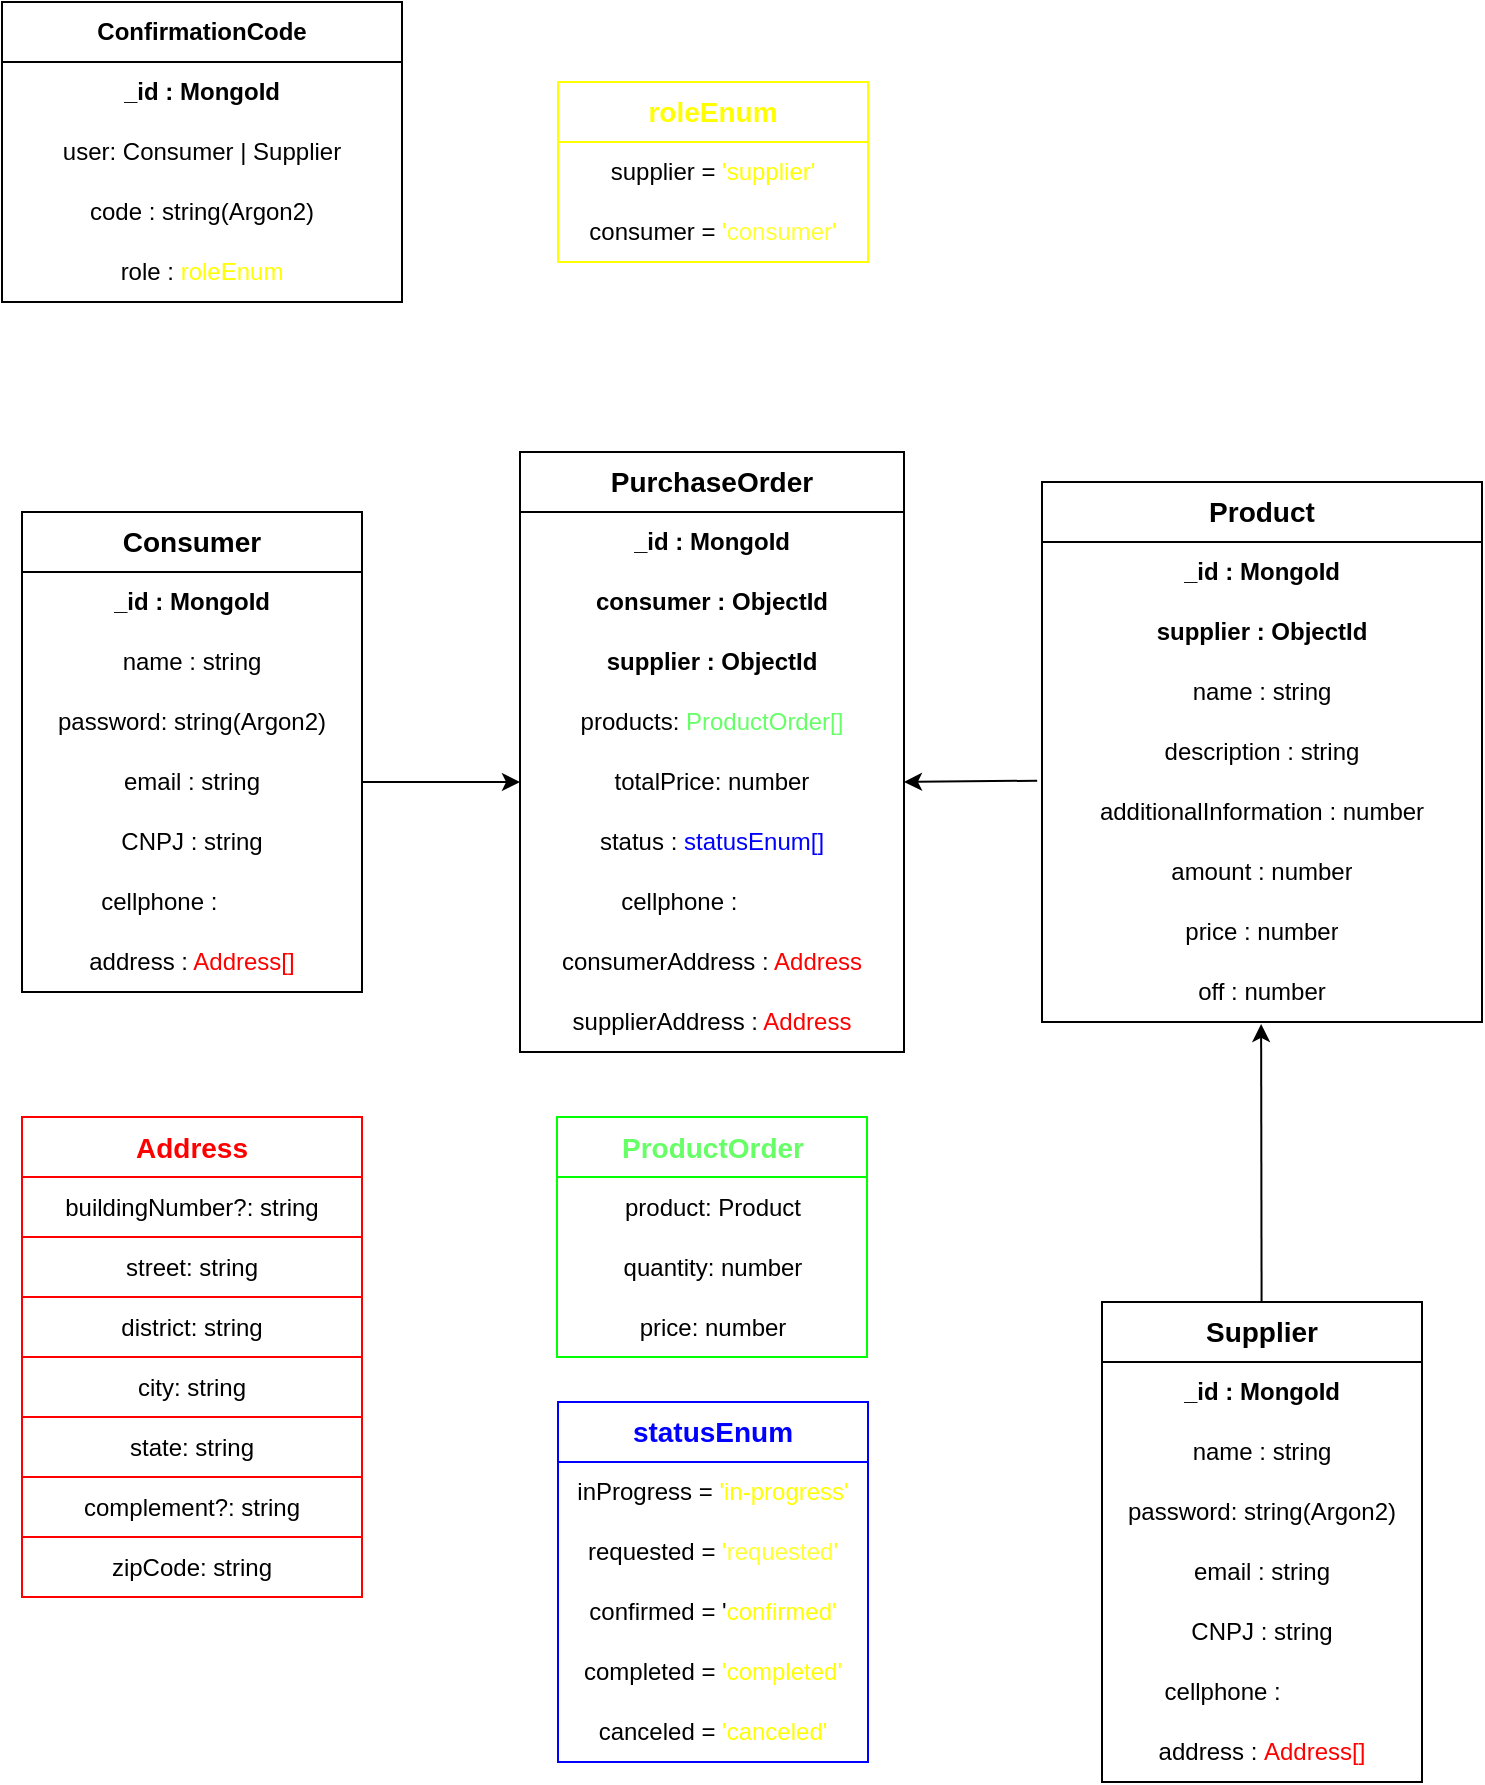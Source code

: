 <mxfile>
    <diagram id="f8TwDAOpTOypxwt7m_-x" name="V0">
        <mxGraphModel dx="1179" dy="391" grid="1" gridSize="10" guides="1" tooltips="1" connect="1" arrows="1" fold="1" page="1" pageScale="1" pageWidth="850" pageHeight="1100" math="0" shadow="0">
            <root>
                <mxCell id="0"/>
                <mxCell id="1" parent="0"/>
                <mxCell id="33" value="&lt;b&gt;ConfirmationCode&lt;/b&gt;" style="swimlane;fontStyle=0;childLayout=stackLayout;horizontal=1;startSize=30;horizontalStack=0;resizeParent=1;resizeParentMax=0;resizeLast=0;collapsible=1;marginBottom=0;whiteSpace=wrap;html=1;align=center;" parent="1" vertex="1">
                    <mxGeometry x="70" y="70" width="200" height="150" as="geometry"/>
                </mxCell>
                <mxCell id="45" value="&lt;b&gt;_id : MongoId&lt;/b&gt;" style="text;strokeColor=none;fillColor=none;align=center;verticalAlign=middle;spacingLeft=4;spacingRight=4;overflow=hidden;points=[[0,0.5],[1,0.5]];portConstraint=eastwest;rotatable=0;whiteSpace=wrap;html=1;" parent="33" vertex="1">
                    <mxGeometry y="30" width="200" height="30" as="geometry"/>
                </mxCell>
                <mxCell id="34" value="user: Consumer | Supplier" style="text;strokeColor=none;fillColor=none;align=center;verticalAlign=middle;spacingLeft=4;spacingRight=4;overflow=hidden;points=[[0,0.5],[1,0.5]];portConstraint=eastwest;rotatable=0;whiteSpace=wrap;html=1;" parent="33" vertex="1">
                    <mxGeometry y="60" width="200" height="30" as="geometry"/>
                </mxCell>
                <mxCell id="35" value="code : string(Argon2)" style="text;strokeColor=none;fillColor=none;align=center;verticalAlign=middle;spacingLeft=4;spacingRight=4;overflow=hidden;points=[[0,0.5],[1,0.5]];portConstraint=eastwest;rotatable=0;whiteSpace=wrap;html=1;" parent="33" vertex="1">
                    <mxGeometry y="90" width="200" height="30" as="geometry"/>
                </mxCell>
                <mxCell id="85" value="role : &lt;font color=&quot;#ffff00&quot;&gt;roleEnum&lt;/font&gt;" style="text;strokeColor=none;fillColor=none;align=center;verticalAlign=middle;spacingLeft=4;spacingRight=4;overflow=hidden;points=[[0,0.5],[1,0.5]];portConstraint=eastwest;rotatable=0;whiteSpace=wrap;html=1;" parent="33" vertex="1">
                    <mxGeometry y="120" width="200" height="30" as="geometry"/>
                </mxCell>
                <mxCell id="124" value="" style="edgeStyle=none;html=1;fontColor=#FF0000;entryX=0;entryY=0.5;entryDx=0;entryDy=0;exitX=1;exitY=0.5;exitDx=0;exitDy=0;" parent="1" source="44" target="92" edge="1">
                    <mxGeometry relative="1" as="geometry"/>
                </mxCell>
                <mxCell id="38" value="&lt;b&gt;&lt;font style=&quot;font-size: 14px;&quot;&gt;Consumer&lt;/font&gt;&lt;/b&gt;" style="swimlane;fontStyle=0;childLayout=stackLayout;horizontal=1;startSize=30;horizontalStack=0;resizeParent=1;resizeParentMax=0;resizeLast=0;collapsible=1;marginBottom=0;whiteSpace=wrap;html=1;align=center;" parent="1" vertex="1">
                    <mxGeometry x="80" y="325" width="170" height="240" as="geometry"/>
                </mxCell>
                <mxCell id="39" value="&lt;b&gt;_id :&amp;nbsp;&lt;/b&gt;&lt;b&gt;MongoId&lt;/b&gt;" style="text;strokeColor=none;fillColor=none;align=center;verticalAlign=middle;spacingLeft=4;spacingRight=4;overflow=hidden;points=[[0,0.5],[1,0.5]];portConstraint=eastwest;rotatable=0;whiteSpace=wrap;html=1;" parent="38" vertex="1">
                    <mxGeometry y="30" width="170" height="30" as="geometry"/>
                </mxCell>
                <mxCell id="40" value="name : string" style="text;strokeColor=none;fillColor=none;align=center;verticalAlign=middle;spacingLeft=4;spacingRight=4;overflow=hidden;points=[[0,0.5],[1,0.5]];portConstraint=eastwest;rotatable=0;whiteSpace=wrap;html=1;" parent="38" vertex="1">
                    <mxGeometry y="60" width="170" height="30" as="geometry"/>
                </mxCell>
                <mxCell id="83" value="password: string(Argon2)" style="text;strokeColor=none;fillColor=none;align=center;verticalAlign=middle;spacingLeft=4;spacingRight=4;overflow=hidden;points=[[0,0.5],[1,0.5]];portConstraint=eastwest;rotatable=0;whiteSpace=wrap;html=1;" parent="38" vertex="1">
                    <mxGeometry y="90" width="170" height="30" as="geometry"/>
                </mxCell>
                <mxCell id="44" value="email : string" style="text;strokeColor=none;fillColor=none;align=center;verticalAlign=middle;spacingLeft=4;spacingRight=4;overflow=hidden;points=[[0,0.5],[1,0.5]];portConstraint=eastwest;rotatable=0;whiteSpace=wrap;html=1;" parent="38" vertex="1">
                    <mxGeometry y="120" width="170" height="30" as="geometry"/>
                </mxCell>
                <mxCell id="46" value="CNPJ : string" style="text;strokeColor=none;fillColor=none;align=center;verticalAlign=middle;spacingLeft=4;spacingRight=4;overflow=hidden;points=[[0,0.5],[1,0.5]];portConstraint=eastwest;rotatable=0;whiteSpace=wrap;html=1;" parent="38" vertex="1">
                    <mxGeometry y="150" width="170" height="30" as="geometry"/>
                </mxCell>
                <mxCell id="127" value="cellphone : &lt;font color=&quot;#ffffff&quot;&gt;string&lt;/font&gt;" style="text;strokeColor=none;fillColor=none;align=center;verticalAlign=middle;spacingLeft=4;spacingRight=4;overflow=hidden;points=[[0,0.5],[1,0.5]];portConstraint=eastwest;rotatable=0;whiteSpace=wrap;html=1;" parent="38" vertex="1">
                    <mxGeometry y="180" width="170" height="30" as="geometry"/>
                </mxCell>
                <mxCell id="123" value="address : &lt;font color=&quot;#ff0000&quot;&gt;Address[]&lt;/font&gt;" style="text;strokeColor=none;fillColor=none;align=center;verticalAlign=middle;spacingLeft=4;spacingRight=4;overflow=hidden;points=[[0,0.5],[1,0.5]];portConstraint=eastwest;rotatable=0;whiteSpace=wrap;html=1;" parent="38" vertex="1">
                    <mxGeometry y="210" width="170" height="30" as="geometry"/>
                </mxCell>
                <mxCell id="119" value="" style="edgeStyle=none;html=1;fontColor=#FF0000;entryX=0.498;entryY=1.033;entryDx=0;entryDy=0;entryPerimeter=0;" parent="1" source="49" target="101" edge="1">
                    <mxGeometry relative="1" as="geometry">
                        <mxPoint x="700" y="590" as="targetPoint"/>
                    </mxGeometry>
                </mxCell>
                <mxCell id="49" value="&lt;b&gt;&lt;font style=&quot;font-size: 14px;&quot;&gt;Supplier&lt;/font&gt;&lt;/b&gt;" style="swimlane;fontStyle=0;childLayout=stackLayout;horizontal=1;startSize=30;horizontalStack=0;resizeParent=1;resizeParentMax=0;resizeLast=0;collapsible=1;marginBottom=0;whiteSpace=wrap;html=1;align=center;" parent="1" vertex="1">
                    <mxGeometry x="620" y="720" width="160" height="240" as="geometry"/>
                </mxCell>
                <mxCell id="50" value="_id :&amp;nbsp;&lt;b&gt;MongoId&lt;/b&gt;" style="text;strokeColor=none;fillColor=none;align=center;verticalAlign=middle;spacingLeft=4;spacingRight=4;overflow=hidden;points=[[0,0.5],[1,0.5]];portConstraint=eastwest;rotatable=0;whiteSpace=wrap;html=1;fontStyle=1" parent="49" vertex="1">
                    <mxGeometry y="30" width="160" height="30" as="geometry"/>
                </mxCell>
                <mxCell id="51" value="name : string" style="text;strokeColor=none;fillColor=none;align=center;verticalAlign=middle;spacingLeft=4;spacingRight=4;overflow=hidden;points=[[0,0.5],[1,0.5]];portConstraint=eastwest;rotatable=0;whiteSpace=wrap;html=1;" parent="49" vertex="1">
                    <mxGeometry y="60" width="160" height="30" as="geometry"/>
                </mxCell>
                <mxCell id="84" value="password: string(Argon2)" style="text;strokeColor=none;fillColor=none;align=center;verticalAlign=middle;spacingLeft=4;spacingRight=4;overflow=hidden;points=[[0,0.5],[1,0.5]];portConstraint=eastwest;rotatable=0;whiteSpace=wrap;html=1;" parent="49" vertex="1">
                    <mxGeometry y="90" width="160" height="30" as="geometry"/>
                </mxCell>
                <mxCell id="52" value="email : string" style="text;strokeColor=none;fillColor=none;align=center;verticalAlign=middle;spacingLeft=4;spacingRight=4;overflow=hidden;points=[[0,0.5],[1,0.5]];portConstraint=eastwest;rotatable=0;whiteSpace=wrap;html=1;" parent="49" vertex="1">
                    <mxGeometry y="120" width="160" height="30" as="geometry"/>
                </mxCell>
                <mxCell id="53" value="CNPJ : string" style="text;strokeColor=none;fillColor=none;align=center;verticalAlign=middle;spacingLeft=4;spacingRight=4;overflow=hidden;points=[[0,0.5],[1,0.5]];portConstraint=eastwest;rotatable=0;whiteSpace=wrap;html=1;" parent="49" vertex="1">
                    <mxGeometry y="150" width="160" height="30" as="geometry"/>
                </mxCell>
                <mxCell id="126" value="cellphone : &lt;font color=&quot;#ffffff&quot;&gt;string[]&lt;/font&gt;" style="text;strokeColor=none;fillColor=none;align=center;verticalAlign=middle;spacingLeft=4;spacingRight=4;overflow=hidden;points=[[0,0.5],[1,0.5]];portConstraint=eastwest;rotatable=0;whiteSpace=wrap;html=1;" parent="49" vertex="1">
                    <mxGeometry y="180" width="160" height="30" as="geometry"/>
                </mxCell>
                <mxCell id="56" value="address :&amp;nbsp;&lt;span style=&quot;color: rgb(255, 0, 0);&quot;&gt;Addr&lt;/span&gt;&lt;span style=&quot;color: rgb(255, 0, 0);&quot;&gt;ess[]&lt;/span&gt;" style="text;strokeColor=none;fillColor=none;align=center;verticalAlign=middle;spacingLeft=4;spacingRight=4;overflow=hidden;points=[[0,0.5],[1,0.5]];portConstraint=eastwest;rotatable=0;whiteSpace=wrap;html=1;" parent="49" vertex="1">
                    <mxGeometry y="210" width="160" height="30" as="geometry"/>
                </mxCell>
                <mxCell id="125" value="" style="edgeStyle=none;html=1;fontColor=#FF0000;entryX=1;entryY=0.5;entryDx=0;entryDy=0;exitX=-0.011;exitY=-0.022;exitDx=0;exitDy=0;exitPerimeter=0;" parent="1" source="113" target="92" edge="1">
                    <mxGeometry relative="1" as="geometry">
                        <mxPoint x="521" y="400" as="targetPoint"/>
                    </mxGeometry>
                </mxCell>
                <mxCell id="58" value="&lt;b&gt;&lt;font style=&quot;font-size: 14px;&quot;&gt;Product&lt;/font&gt;&lt;/b&gt;" style="swimlane;fontStyle=0;childLayout=stackLayout;horizontal=1;startSize=30;horizontalStack=0;resizeParent=1;resizeParentMax=0;resizeLast=0;collapsible=1;marginBottom=0;whiteSpace=wrap;html=1;align=center;" parent="1" vertex="1">
                    <mxGeometry x="590" y="310" width="220" height="270" as="geometry"/>
                </mxCell>
                <mxCell id="59" value="_id :&amp;nbsp;&lt;b&gt;MongoId&lt;/b&gt;" style="text;strokeColor=none;fillColor=none;align=center;verticalAlign=middle;spacingLeft=4;spacingRight=4;overflow=hidden;points=[[0,0.5],[1,0.5]];portConstraint=eastwest;rotatable=0;whiteSpace=wrap;html=1;fontStyle=1" parent="58" vertex="1">
                    <mxGeometry y="30" width="220" height="30" as="geometry"/>
                </mxCell>
                <mxCell id="60" value="supplier :&amp;nbsp;&lt;b&gt;ObjectId&lt;/b&gt;" style="text;strokeColor=none;fillColor=none;align=center;verticalAlign=middle;spacingLeft=4;spacingRight=4;overflow=hidden;points=[[0,0.5],[1,0.5]];portConstraint=eastwest;rotatable=0;whiteSpace=wrap;html=1;fontStyle=1" parent="58" vertex="1">
                    <mxGeometry y="60" width="220" height="30" as="geometry"/>
                </mxCell>
                <mxCell id="61" value="name : string" style="text;strokeColor=none;fillColor=none;align=center;verticalAlign=middle;spacingLeft=4;spacingRight=4;overflow=hidden;points=[[0,0.5],[1,0.5]];portConstraint=eastwest;rotatable=0;whiteSpace=wrap;html=1;" parent="58" vertex="1">
                    <mxGeometry y="90" width="220" height="30" as="geometry"/>
                </mxCell>
                <mxCell id="93" value="description : string" style="text;strokeColor=none;fillColor=none;align=center;verticalAlign=middle;spacingLeft=4;spacingRight=4;overflow=hidden;points=[[0,0.5],[1,0.5]];portConstraint=eastwest;rotatable=0;whiteSpace=wrap;html=1;" parent="58" vertex="1">
                    <mxGeometry y="120" width="220" height="30" as="geometry"/>
                </mxCell>
                <mxCell id="113" value="additionalInformation : number" style="text;strokeColor=none;fillColor=none;align=center;verticalAlign=middle;spacingLeft=4;spacingRight=4;overflow=hidden;points=[[0,0.5],[1,0.5]];portConstraint=eastwest;rotatable=0;whiteSpace=wrap;html=1;" parent="58" vertex="1">
                    <mxGeometry y="150" width="220" height="30" as="geometry"/>
                </mxCell>
                <mxCell id="62" value="amount : number" style="text;strokeColor=none;fillColor=none;align=center;verticalAlign=middle;spacingLeft=4;spacingRight=4;overflow=hidden;points=[[0,0.5],[1,0.5]];portConstraint=eastwest;rotatable=0;whiteSpace=wrap;html=1;" parent="58" vertex="1">
                    <mxGeometry y="180" width="220" height="30" as="geometry"/>
                </mxCell>
                <mxCell id="104" value="price : number" style="text;strokeColor=none;fillColor=none;align=center;verticalAlign=middle;spacingLeft=4;spacingRight=4;overflow=hidden;points=[[0,0.5],[1,0.5]];portConstraint=eastwest;rotatable=0;whiteSpace=wrap;html=1;" parent="58" vertex="1">
                    <mxGeometry y="210" width="220" height="30" as="geometry"/>
                </mxCell>
                <mxCell id="101" value="off : number" style="text;strokeColor=none;fillColor=none;align=center;verticalAlign=middle;spacingLeft=4;spacingRight=4;overflow=hidden;points=[[0,0.5],[1,0.5]];portConstraint=eastwest;rotatable=0;whiteSpace=wrap;html=1;" parent="58" vertex="1">
                    <mxGeometry y="240" width="220" height="30" as="geometry"/>
                </mxCell>
                <mxCell id="86" value="&lt;span style=&quot;font-size: 14px;&quot;&gt;&lt;b&gt;PurchaseOrder&lt;/b&gt;&lt;/span&gt;" style="swimlane;fontStyle=0;childLayout=stackLayout;horizontal=1;startSize=30;horizontalStack=0;resizeParent=1;resizeParentMax=0;resizeLast=0;collapsible=1;marginBottom=0;whiteSpace=wrap;html=1;align=center;" parent="1" vertex="1">
                    <mxGeometry x="329" y="295" width="192" height="300" as="geometry"/>
                </mxCell>
                <mxCell id="87" value="_id :&amp;nbsp;&lt;b&gt;MongoId&lt;/b&gt;" style="text;strokeColor=none;fillColor=none;align=center;verticalAlign=middle;spacingLeft=4;spacingRight=4;overflow=hidden;points=[[0,0.5],[1,0.5]];portConstraint=eastwest;rotatable=0;whiteSpace=wrap;html=1;fontStyle=1" parent="86" vertex="1">
                    <mxGeometry y="30" width="192" height="30" as="geometry"/>
                </mxCell>
                <mxCell id="88" value="&lt;b&gt;consumer :&amp;nbsp;&lt;/b&gt;&lt;b&gt;ObjectId&lt;/b&gt;" style="text;strokeColor=none;fillColor=none;align=center;verticalAlign=middle;spacingLeft=4;spacingRight=4;overflow=hidden;points=[[0,0.5],[1,0.5]];portConstraint=eastwest;rotatable=0;whiteSpace=wrap;html=1;" parent="86" vertex="1">
                    <mxGeometry y="60" width="192" height="30" as="geometry"/>
                </mxCell>
                <mxCell id="89" value="supplier&amp;nbsp;:&amp;nbsp;&lt;b&gt;ObjectId&lt;/b&gt;" style="text;strokeColor=none;fillColor=none;align=center;verticalAlign=middle;spacingLeft=4;spacingRight=4;overflow=hidden;points=[[0,0.5],[1,0.5]];portConstraint=eastwest;rotatable=0;whiteSpace=wrap;html=1;fontStyle=1" parent="86" vertex="1">
                    <mxGeometry y="90" width="192" height="30" as="geometry"/>
                </mxCell>
                <mxCell id="90" value="products: &lt;font color=&quot;#66ff66&quot;&gt;ProductOrder[]&lt;/font&gt;" style="text;strokeColor=none;fillColor=none;align=center;verticalAlign=middle;spacingLeft=4;spacingRight=4;overflow=hidden;points=[[0,0.5],[1,0.5]];portConstraint=eastwest;rotatable=0;whiteSpace=wrap;html=1;" parent="86" vertex="1">
                    <mxGeometry y="120" width="192" height="30" as="geometry"/>
                </mxCell>
                <mxCell id="92" value="totalPrice: number" style="text;strokeColor=none;fillColor=none;align=center;verticalAlign=middle;spacingLeft=4;spacingRight=4;overflow=hidden;points=[[0,0.5],[1,0.5]];portConstraint=eastwest;rotatable=0;whiteSpace=wrap;html=1;" parent="86" vertex="1">
                    <mxGeometry y="150" width="192" height="30" as="geometry"/>
                </mxCell>
                <mxCell id="122" value="status : &lt;font color=&quot;#0000ff&quot;&gt;statusEnum[]&lt;/font&gt;" style="text;strokeColor=none;fillColor=none;align=center;verticalAlign=middle;spacingLeft=4;spacingRight=4;overflow=hidden;points=[[0,0.5],[1,0.5]];portConstraint=eastwest;rotatable=0;whiteSpace=wrap;html=1;" parent="86" vertex="1">
                    <mxGeometry y="180" width="192" height="30" as="geometry"/>
                </mxCell>
                <mxCell id="134" value="cellphone : &lt;font color=&quot;#ffffff&quot;&gt;string&lt;/font&gt;" style="text;strokeColor=none;fillColor=none;align=center;verticalAlign=middle;spacingLeft=4;spacingRight=4;overflow=hidden;points=[[0,0.5],[1,0.5]];portConstraint=eastwest;rotatable=0;whiteSpace=wrap;html=1;" vertex="1" parent="86">
                    <mxGeometry y="210" width="192" height="30" as="geometry"/>
                </mxCell>
                <mxCell id="135" value="consumerAddress : &lt;font color=&quot;#ff0000&quot;&gt;Address&lt;/font&gt;" style="text;strokeColor=none;fillColor=none;align=center;verticalAlign=middle;spacingLeft=4;spacingRight=4;overflow=hidden;points=[[0,0.5],[1,0.5]];portConstraint=eastwest;rotatable=0;whiteSpace=wrap;html=1;" vertex="1" parent="86">
                    <mxGeometry y="240" width="192" height="30" as="geometry"/>
                </mxCell>
                <mxCell id="136" value="supplierAddress : &lt;font color=&quot;#ff0000&quot;&gt;Address&lt;/font&gt;" style="text;strokeColor=none;fillColor=none;align=center;verticalAlign=middle;spacingLeft=4;spacingRight=4;overflow=hidden;points=[[0,0.5],[1,0.5]];portConstraint=eastwest;rotatable=0;whiteSpace=wrap;html=1;" vertex="1" parent="86">
                    <mxGeometry y="270" width="192" height="30" as="geometry"/>
                </mxCell>
                <mxCell id="94" value="&lt;span style=&quot;font-size: 14px;&quot;&gt;&lt;b&gt;&lt;font color=&quot;#66ff66&quot;&gt;ProductOrder&lt;/font&gt;&lt;/b&gt;&lt;/span&gt;" style="swimlane;fontStyle=0;childLayout=stackLayout;horizontal=1;startSize=30;horizontalStack=0;resizeParent=1;resizeParentMax=0;resizeLast=0;collapsible=1;marginBottom=0;whiteSpace=wrap;html=1;align=center;strokeColor=#00FF00;" parent="1" vertex="1">
                    <mxGeometry x="347.5" y="627.5" width="155" height="120" as="geometry"/>
                </mxCell>
                <mxCell id="98" value="product: Product" style="text;strokeColor=none;fillColor=none;align=center;verticalAlign=middle;spacingLeft=4;spacingRight=4;overflow=hidden;points=[[0,0.5],[1,0.5]];portConstraint=eastwest;rotatable=0;whiteSpace=wrap;html=1;" parent="94" vertex="1">
                    <mxGeometry y="30" width="155" height="30" as="geometry"/>
                </mxCell>
                <mxCell id="99" value="quantity: number" style="text;strokeColor=none;fillColor=none;align=center;verticalAlign=middle;spacingLeft=4;spacingRight=4;overflow=hidden;points=[[0,0.5],[1,0.5]];portConstraint=eastwest;rotatable=0;whiteSpace=wrap;html=1;" parent="94" vertex="1">
                    <mxGeometry y="60" width="155" height="30" as="geometry"/>
                </mxCell>
                <mxCell id="100" value="price: number" style="text;strokeColor=none;fillColor=none;align=center;verticalAlign=middle;spacingLeft=4;spacingRight=4;overflow=hidden;points=[[0,0.5],[1,0.5]];portConstraint=eastwest;rotatable=0;whiteSpace=wrap;html=1;" parent="94" vertex="1">
                    <mxGeometry y="90" width="155" height="30" as="geometry"/>
                </mxCell>
                <mxCell id="105" value="&lt;span style=&quot;font-size: 14px;&quot;&gt;&lt;b&gt;&lt;font color=&quot;#ff0000&quot;&gt;Address&lt;/font&gt;&lt;/b&gt;&lt;/span&gt;" style="swimlane;fontStyle=0;childLayout=stackLayout;horizontal=1;startSize=30;horizontalStack=0;resizeParent=1;resizeParentMax=0;resizeLast=0;collapsible=1;marginBottom=0;whiteSpace=wrap;html=1;align=center;strokeColor=#FF0000;" parent="1" vertex="1">
                    <mxGeometry x="80" y="627.5" width="170" height="240" as="geometry"/>
                </mxCell>
                <mxCell id="111" value="buildingNumber?: string" style="text;strokeColor=#FF0000;fillColor=none;align=center;verticalAlign=middle;spacingLeft=4;spacingRight=4;overflow=hidden;points=[[0,0.5],[1,0.5]];portConstraint=eastwest;rotatable=0;whiteSpace=wrap;html=1;" parent="105" vertex="1">
                    <mxGeometry y="30" width="170" height="30" as="geometry"/>
                </mxCell>
                <mxCell id="106" value="street: string" style="text;strokeColor=#FF0000;fillColor=none;align=center;verticalAlign=middle;spacingLeft=4;spacingRight=4;overflow=hidden;points=[[0,0.5],[1,0.5]];portConstraint=eastwest;rotatable=0;whiteSpace=wrap;html=1;" parent="105" vertex="1">
                    <mxGeometry y="60" width="170" height="30" as="geometry"/>
                </mxCell>
                <mxCell id="107" value="district: string" style="text;strokeColor=#FF0000;fillColor=none;align=center;verticalAlign=middle;spacingLeft=4;spacingRight=4;overflow=hidden;points=[[0,0.5],[1,0.5]];portConstraint=eastwest;rotatable=0;whiteSpace=wrap;html=1;" parent="105" vertex="1">
                    <mxGeometry y="90" width="170" height="30" as="geometry"/>
                </mxCell>
                <mxCell id="108" value="city: string" style="text;strokeColor=#FF0000;fillColor=none;align=center;verticalAlign=middle;spacingLeft=4;spacingRight=4;overflow=hidden;points=[[0,0.5],[1,0.5]];portConstraint=eastwest;rotatable=0;whiteSpace=wrap;html=1;" parent="105" vertex="1">
                    <mxGeometry y="120" width="170" height="30" as="geometry"/>
                </mxCell>
                <mxCell id="110" value="state: string" style="text;strokeColor=#FF0000;fillColor=none;align=center;verticalAlign=middle;spacingLeft=4;spacingRight=4;overflow=hidden;points=[[0,0.5],[1,0.5]];portConstraint=eastwest;rotatable=0;whiteSpace=wrap;html=1;" parent="105" vertex="1">
                    <mxGeometry y="150" width="170" height="30" as="geometry"/>
                </mxCell>
                <mxCell id="109" value="complement?: string" style="text;strokeColor=#FF0000;fillColor=none;align=center;verticalAlign=middle;spacingLeft=4;spacingRight=4;overflow=hidden;points=[[0,0.5],[1,0.5]];portConstraint=eastwest;rotatable=0;whiteSpace=wrap;html=1;" parent="105" vertex="1">
                    <mxGeometry y="180" width="170" height="30" as="geometry"/>
                </mxCell>
                <mxCell id="112" value="zipCode: string" style="text;strokeColor=#FF0000;fillColor=none;align=center;verticalAlign=middle;spacingLeft=4;spacingRight=4;overflow=hidden;points=[[0,0.5],[1,0.5]];portConstraint=eastwest;rotatable=0;whiteSpace=wrap;html=1;" parent="105" vertex="1">
                    <mxGeometry y="210" width="170" height="30" as="geometry"/>
                </mxCell>
                <mxCell id="128" value="&lt;span style=&quot;font-size: 14px;&quot;&gt;&lt;b style=&quot;&quot;&gt;&lt;font color=&quot;#0000ff&quot;&gt;statusEnum&lt;/font&gt;&lt;/b&gt;&lt;/span&gt;" style="swimlane;fontStyle=0;childLayout=stackLayout;horizontal=1;startSize=30;horizontalStack=0;resizeParent=1;resizeParentMax=0;resizeLast=0;collapsible=1;marginBottom=0;whiteSpace=wrap;html=1;align=center;strokeColor=#0000FF;" parent="1" vertex="1">
                    <mxGeometry x="348" y="770" width="155" height="180" as="geometry"/>
                </mxCell>
                <mxCell id="131" value="inProgress =&amp;nbsp;&lt;font color=&quot;#ffff00&quot;&gt;'in-progress'&lt;/font&gt;" style="text;strokeColor=none;fillColor=none;align=center;verticalAlign=middle;spacingLeft=4;spacingRight=4;overflow=hidden;points=[[0,0.5],[1,0.5]];portConstraint=eastwest;rotatable=0;whiteSpace=wrap;html=1;" parent="128" vertex="1">
                    <mxGeometry y="30" width="155" height="30" as="geometry"/>
                </mxCell>
                <mxCell id="129" value="requested =&amp;nbsp;&lt;font color=&quot;#ffff00&quot;&gt;'&lt;/font&gt;&lt;font color=&quot;#ffff33&quot;&gt;requested&lt;/font&gt;&lt;font color=&quot;#ffff00&quot;&gt;'&lt;/font&gt;" style="text;strokeColor=none;fillColor=none;align=center;verticalAlign=middle;spacingLeft=4;spacingRight=4;overflow=hidden;points=[[0,0.5],[1,0.5]];portConstraint=eastwest;rotatable=0;whiteSpace=wrap;html=1;" parent="128" vertex="1">
                    <mxGeometry y="60" width="155" height="30" as="geometry"/>
                </mxCell>
                <mxCell id="130" value="confirmed = '&lt;font color=&quot;#ffff00&quot;&gt;confirmed'&lt;/font&gt;" style="text;strokeColor=none;fillColor=none;align=center;verticalAlign=middle;spacingLeft=4;spacingRight=4;overflow=hidden;points=[[0,0.5],[1,0.5]];portConstraint=eastwest;rotatable=0;whiteSpace=wrap;html=1;" parent="128" vertex="1">
                    <mxGeometry y="90" width="155" height="30" as="geometry"/>
                </mxCell>
                <mxCell id="132" value="completed =&amp;nbsp;&lt;font color=&quot;#ffff00&quot;&gt;'completed'&lt;/font&gt;" style="text;strokeColor=none;fillColor=none;align=center;verticalAlign=middle;spacingLeft=4;spacingRight=4;overflow=hidden;points=[[0,0.5],[1,0.5]];portConstraint=eastwest;rotatable=0;whiteSpace=wrap;html=1;" parent="128" vertex="1">
                    <mxGeometry y="120" width="155" height="30" as="geometry"/>
                </mxCell>
                <mxCell id="133" value="canceled =&amp;nbsp;&lt;font color=&quot;#ffff00&quot;&gt;'canceled'&lt;/font&gt;" style="text;strokeColor=none;fillColor=none;align=center;verticalAlign=middle;spacingLeft=4;spacingRight=4;overflow=hidden;points=[[0,0.5],[1,0.5]];portConstraint=eastwest;rotatable=0;whiteSpace=wrap;html=1;" parent="128" vertex="1">
                    <mxGeometry y="150" width="155" height="30" as="geometry"/>
                </mxCell>
                <mxCell id="137" value="&lt;span style=&quot;font-size: 14px;&quot;&gt;&lt;b style=&quot;&quot;&gt;&lt;font color=&quot;#ffff00&quot;&gt;roleEnum&lt;/font&gt;&lt;/b&gt;&lt;/span&gt;" style="swimlane;fontStyle=0;childLayout=stackLayout;horizontal=1;startSize=30;horizontalStack=0;resizeParent=1;resizeParentMax=0;resizeLast=0;collapsible=1;marginBottom=0;whiteSpace=wrap;html=1;align=center;strokeColor=#FFFF00;" vertex="1" parent="1">
                    <mxGeometry x="348" y="110" width="155" height="90" as="geometry"/>
                </mxCell>
                <mxCell id="138" value="supplier =&amp;nbsp;&lt;font color=&quot;#ffff00&quot;&gt;'supplier'&lt;/font&gt;" style="text;strokeColor=none;fillColor=none;align=center;verticalAlign=middle;spacingLeft=4;spacingRight=4;overflow=hidden;points=[[0,0.5],[1,0.5]];portConstraint=eastwest;rotatable=0;whiteSpace=wrap;html=1;" vertex="1" parent="137">
                    <mxGeometry y="30" width="155" height="30" as="geometry"/>
                </mxCell>
                <mxCell id="139" value="consumer =&amp;nbsp;&lt;font color=&quot;#ffff00&quot;&gt;'&lt;/font&gt;&lt;font color=&quot;#ffff33&quot;&gt;consumer&lt;/font&gt;&lt;font color=&quot;#ffff00&quot;&gt;'&lt;/font&gt;" style="text;strokeColor=none;fillColor=none;align=center;verticalAlign=middle;spacingLeft=4;spacingRight=4;overflow=hidden;points=[[0,0.5],[1,0.5]];portConstraint=eastwest;rotatable=0;whiteSpace=wrap;html=1;" vertex="1" parent="137">
                    <mxGeometry y="60" width="155" height="30" as="geometry"/>
                </mxCell>
            </root>
        </mxGraphModel>
    </diagram>
</mxfile>